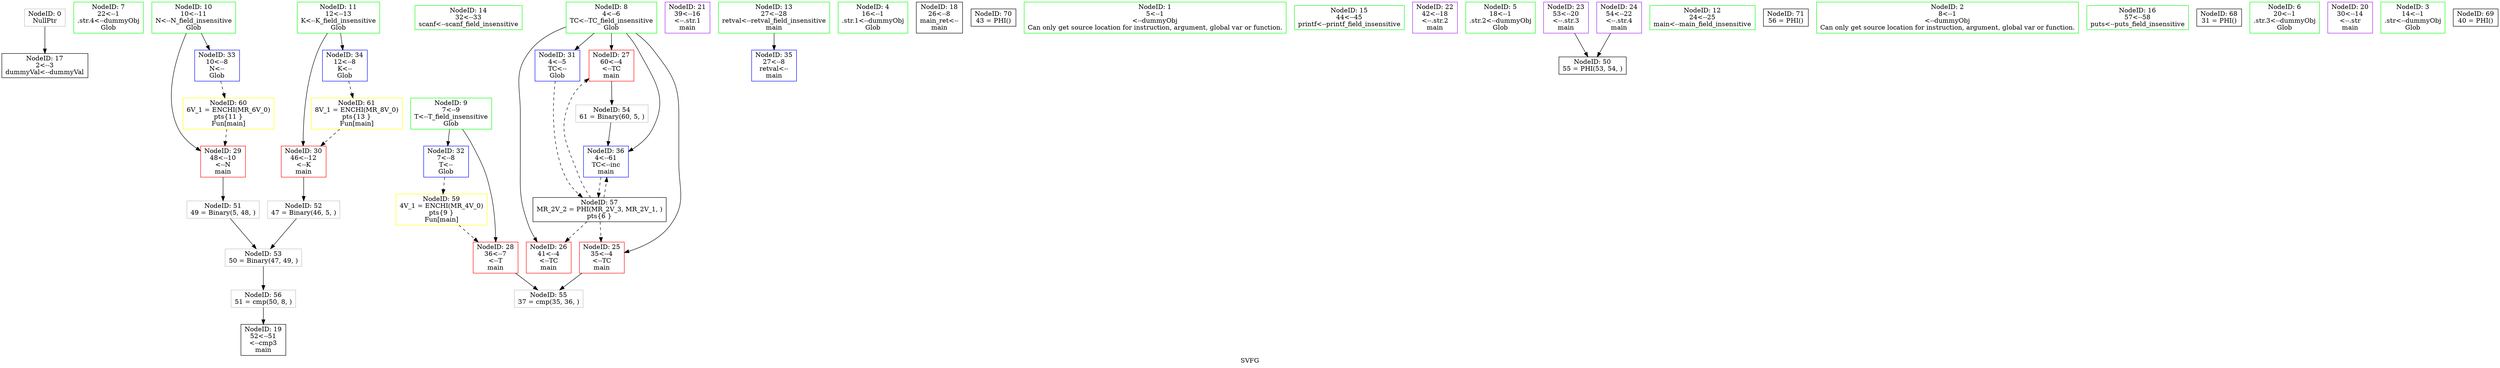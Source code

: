 digraph "SVFG" {
	label="SVFG";

	Node0x560f630b9f60 [shape=record,color=grey,label="{NodeID: 0\nNullPtr}"];
	Node0x560f630b9f60 -> Node0x560f630cb4c0[style=solid];
	Node0x560f630c9570 [shape=record,color=green,label="{NodeID: 7\n22\<--1\n.str.4\<--dummyObj\nGlob }"];
	Node0x560f630ce1e0 [shape=record,color=grey,label="{NodeID: 52\n47 = Binary(46, 5, )\n}"];
	Node0x560f630ce1e0 -> Node0x560f630ce360[style=solid];
	Node0x560f630cb1c0 [shape=record,color=green,label="{NodeID: 14\n32\<--33\nscanf\<--scanf_field_insensitive\n}"];
	Node0x560f630d13a0 [shape=record,color=yellow,style=double,label="{NodeID: 59\n4V_1 = ENCHI(MR_4V_0)\npts\{9 \}\nFun[main]}"];
	Node0x560f630d13a0 -> Node0x560f630cbde0[style=dashed];
	Node0x560f630cb830 [shape=record,color=purple,label="{NodeID: 21\n39\<--16\n\<--.str.1\nmain\n}"];
	Node0x560f630cbde0 [shape=record,color=red,label="{NodeID: 28\n36\<--7\n\<--T\nmain\n}"];
	Node0x560f630cbde0 -> Node0x560f630ce660[style=solid];
	Node0x560f630cc450 [shape=record,color=blue,label="{NodeID: 35\n27\<--8\nretval\<--\nmain\n}"];
	Node0x560f630c9140 [shape=record,color=green,label="{NodeID: 4\n16\<--1\n.str.1\<--dummyObj\nGlob }"];
	Node0x560f630caef0 [shape=record,color=green,label="{NodeID: 11\n12\<--13\nK\<--K_field_insensitive\nGlob }"];
	Node0x560f630caef0 -> Node0x560f630cbf80[style=solid];
	Node0x560f630caef0 -> Node0x560f630cc350[style=solid];
	Node0x560f630ce7e0 [shape=record,color=grey,label="{NodeID: 56\n51 = cmp(50, 8, )\n}"];
	Node0x560f630ce7e0 -> Node0x560f630cb690[style=solid];
	Node0x560f630cb5c0 [shape=record,color=black,label="{NodeID: 18\n26\<--8\nmain_ret\<--\nmain\n}"];
	Node0x560f630cbb70 [shape=record,color=red,label="{NodeID: 25\n35\<--4\n\<--TC\nmain\n}"];
	Node0x560f630cbb70 -> Node0x560f630ce660[style=solid];
	Node0x560f630d4130 [shape=record,color=black,label="{NodeID: 70\n43 = PHI()\n}"];
	Node0x560f630cc150 [shape=record,color=blue,label="{NodeID: 32\n7\<--8\nT\<--\nGlob }"];
	Node0x560f630cc150 -> Node0x560f630d13a0[style=dashed];
	Node0x560f630bb100 [shape=record,color=green,label="{NodeID: 1\n5\<--1\n\<--dummyObj\nCan only get source location for instruction, argument, global var or function.}"];
	Node0x560f630cac60 [shape=record,color=green,label="{NodeID: 8\n4\<--6\nTC\<--TC_field_insensitive\nGlob }"];
	Node0x560f630cac60 -> Node0x560f630cbb70[style=solid];
	Node0x560f630cac60 -> Node0x560f630cbc40[style=solid];
	Node0x560f630cac60 -> Node0x560f630cbd10[style=solid];
	Node0x560f630cac60 -> Node0x560f630cc050[style=solid];
	Node0x560f630cac60 -> Node0x560f630cc520[style=solid];
	Node0x560f630ce360 [shape=record,color=grey,label="{NodeID: 53\n50 = Binary(47, 49, )\n}"];
	Node0x560f630ce360 -> Node0x560f630ce7e0[style=solid];
	Node0x560f630cb2c0 [shape=record,color=green,label="{NodeID: 15\n44\<--45\nprintf\<--printf_field_insensitive\n}"];
	Node0x560f630d1480 [shape=record,color=yellow,style=double,label="{NodeID: 60\n6V_1 = ENCHI(MR_6V_0)\npts\{11 \}\nFun[main]}"];
	Node0x560f630d1480 -> Node0x560f630cbeb0[style=dashed];
	Node0x560f630cb900 [shape=record,color=purple,label="{NodeID: 22\n42\<--18\n\<--.str.2\nmain\n}"];
	Node0x560f630cbeb0 [shape=record,color=red,label="{NodeID: 29\n48\<--10\n\<--N\nmain\n}"];
	Node0x560f630cbeb0 -> Node0x560f630ce060[style=solid];
	Node0x560f630cc520 [shape=record,color=blue,label="{NodeID: 36\n4\<--61\nTC\<--inc\nmain\n}"];
	Node0x560f630cc520 -> Node0x560f630d0380[style=dashed];
	Node0x560f630c93f0 [shape=record,color=green,label="{NodeID: 5\n18\<--1\n.str.2\<--dummyObj\nGlob }"];
	Node0x560f62ff8490 [shape=record,color=black,label="{NodeID: 50\n55 = PHI(53, 54, )\n}"];
	Node0x560f630caff0 [shape=record,color=green,label="{NodeID: 12\n24\<--25\nmain\<--main_field_insensitive\n}"];
	Node0x560f630d0380 [shape=record,color=black,label="{NodeID: 57\nMR_2V_2 = PHI(MR_2V_3, MR_2V_1, )\npts\{6 \}\n}"];
	Node0x560f630d0380 -> Node0x560f630cbb70[style=dashed];
	Node0x560f630d0380 -> Node0x560f630cbc40[style=dashed];
	Node0x560f630d0380 -> Node0x560f630cbd10[style=dashed];
	Node0x560f630d0380 -> Node0x560f630cc520[style=dashed];
	Node0x560f630cb690 [shape=record,color=black,label="{NodeID: 19\n52\<--51\n\<--cmp3\nmain\n}"];
	Node0x560f630cbc40 [shape=record,color=red,label="{NodeID: 26\n41\<--4\n\<--TC\nmain\n}"];
	Node0x560f630d4230 [shape=record,color=black,label="{NodeID: 71\n56 = PHI()\n}"];
	Node0x560f630cc250 [shape=record,color=blue,label="{NodeID: 33\n10\<--8\nN\<--\nGlob }"];
	Node0x560f630cc250 -> Node0x560f630d1480[style=dashed];
	Node0x560f630bb190 [shape=record,color=green,label="{NodeID: 2\n8\<--1\n\<--dummyObj\nCan only get source location for instruction, argument, global var or function.}"];
	Node0x560f630cacf0 [shape=record,color=green,label="{NodeID: 9\n7\<--9\nT\<--T_field_insensitive\nGlob }"];
	Node0x560f630cacf0 -> Node0x560f630cbde0[style=solid];
	Node0x560f630cacf0 -> Node0x560f630cc150[style=solid];
	Node0x560f630ce4e0 [shape=record,color=grey,label="{NodeID: 54\n61 = Binary(60, 5, )\n}"];
	Node0x560f630ce4e0 -> Node0x560f630cc520[style=solid];
	Node0x560f630cb3c0 [shape=record,color=green,label="{NodeID: 16\n57\<--58\nputs\<--puts_field_insensitive\n}"];
	Node0x560f630d1560 [shape=record,color=yellow,style=double,label="{NodeID: 61\n8V_1 = ENCHI(MR_8V_0)\npts\{13 \}\nFun[main]}"];
	Node0x560f630d1560 -> Node0x560f630cbf80[style=dashed];
	Node0x560f630cb9d0 [shape=record,color=purple,label="{NodeID: 23\n53\<--20\n\<--.str.3\nmain\n}"];
	Node0x560f630cb9d0 -> Node0x560f62ff8490[style=solid];
	Node0x560f630d3f30 [shape=record,color=black,label="{NodeID: 68\n31 = PHI()\n}"];
	Node0x560f630cbf80 [shape=record,color=red,label="{NodeID: 30\n46\<--12\n\<--K\nmain\n}"];
	Node0x560f630cbf80 -> Node0x560f630ce1e0[style=solid];
	Node0x560f630c94b0 [shape=record,color=green,label="{NodeID: 6\n20\<--1\n.str.3\<--dummyObj\nGlob }"];
	Node0x560f630ce060 [shape=record,color=grey,label="{NodeID: 51\n49 = Binary(5, 48, )\n}"];
	Node0x560f630ce060 -> Node0x560f630ce360[style=solid];
	Node0x560f630cb0f0 [shape=record,color=green,label="{NodeID: 13\n27\<--28\nretval\<--retval_field_insensitive\nmain\n}"];
	Node0x560f630cb0f0 -> Node0x560f630cc450[style=solid];
	Node0x560f630cb760 [shape=record,color=purple,label="{NodeID: 20\n30\<--14\n\<--.str\nmain\n}"];
	Node0x560f630cbd10 [shape=record,color=red,label="{NodeID: 27\n60\<--4\n\<--TC\nmain\n}"];
	Node0x560f630cbd10 -> Node0x560f630ce4e0[style=solid];
	Node0x560f630cc350 [shape=record,color=blue,label="{NodeID: 34\n12\<--8\nK\<--\nGlob }"];
	Node0x560f630cc350 -> Node0x560f630d1560[style=dashed];
	Node0x560f630c90b0 [shape=record,color=green,label="{NodeID: 3\n14\<--1\n.str\<--dummyObj\nGlob }"];
	Node0x560f630cadf0 [shape=record,color=green,label="{NodeID: 10\n10\<--11\nN\<--N_field_insensitive\nGlob }"];
	Node0x560f630cadf0 -> Node0x560f630cbeb0[style=solid];
	Node0x560f630cadf0 -> Node0x560f630cc250[style=solid];
	Node0x560f630ce660 [shape=record,color=grey,label="{NodeID: 55\n37 = cmp(35, 36, )\n}"];
	Node0x560f630cb4c0 [shape=record,color=black,label="{NodeID: 17\n2\<--3\ndummyVal\<--dummyVal\n}"];
	Node0x560f630cbaa0 [shape=record,color=purple,label="{NodeID: 24\n54\<--22\n\<--.str.4\nmain\n}"];
	Node0x560f630cbaa0 -> Node0x560f62ff8490[style=solid];
	Node0x560f630d4030 [shape=record,color=black,label="{NodeID: 69\n40 = PHI()\n}"];
	Node0x560f630cc050 [shape=record,color=blue,label="{NodeID: 31\n4\<--5\nTC\<--\nGlob }"];
	Node0x560f630cc050 -> Node0x560f630d0380[style=dashed];
}
